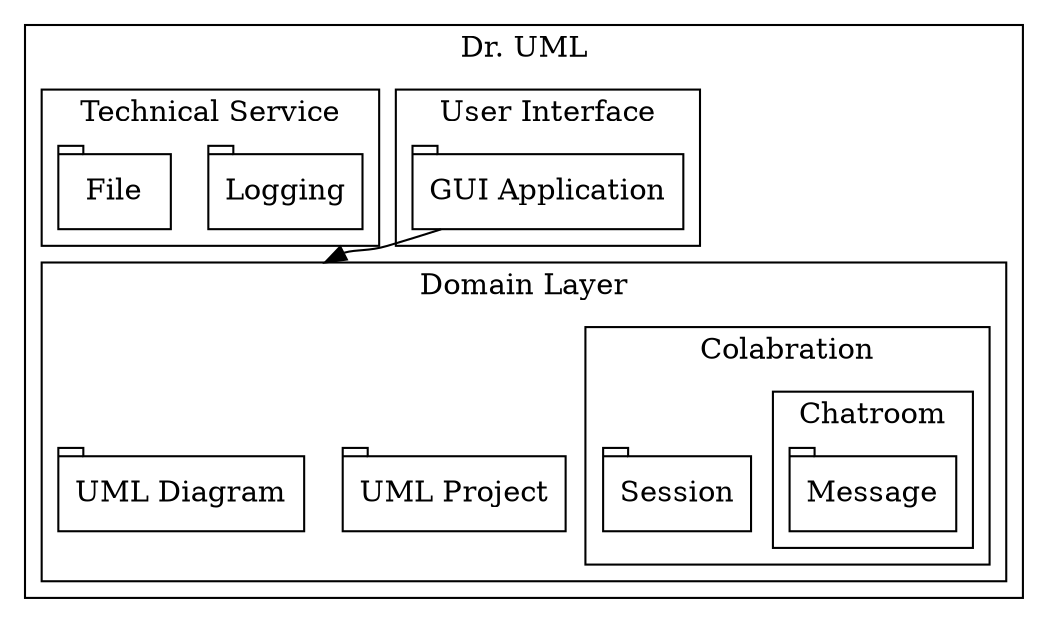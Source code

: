 digraph diagram {
    compound = true;
    ranksep = 1
    node [shape = record]

    subgraph cluster_all {
    label = "Dr. UML"

    subgraph cluster_presentation {
    label = "User Interface"

    node [shape = tab]
    "GUI Application"

    }

    subgraph cluster_business {
    shape = tab
    label = "Domain Layer"
    node [shape = tab]
    "UML Project"
    "UML Diagram"

    subgraph cluster_colab {
    label = "Colabration"
    node [shape = tab]
    "Session"
    subgraph cluster_chatroom {
    label = "Chatroom"
    node [shape = tab]
    "Message"
    }
    }
    }
    "GUI Application" -> "UML Diagram" [lhead = cluster_business]

    //    "Presentation Logic" -> "UML Diagram" [lhead = cluster_business]

    subgraph cluster_tech {
    shape = tab
    label = "Technical Service"
    node [shape = tab]
    "Logging"
    "File"
    }
    //    "UML Project" -> ""
    }

}
